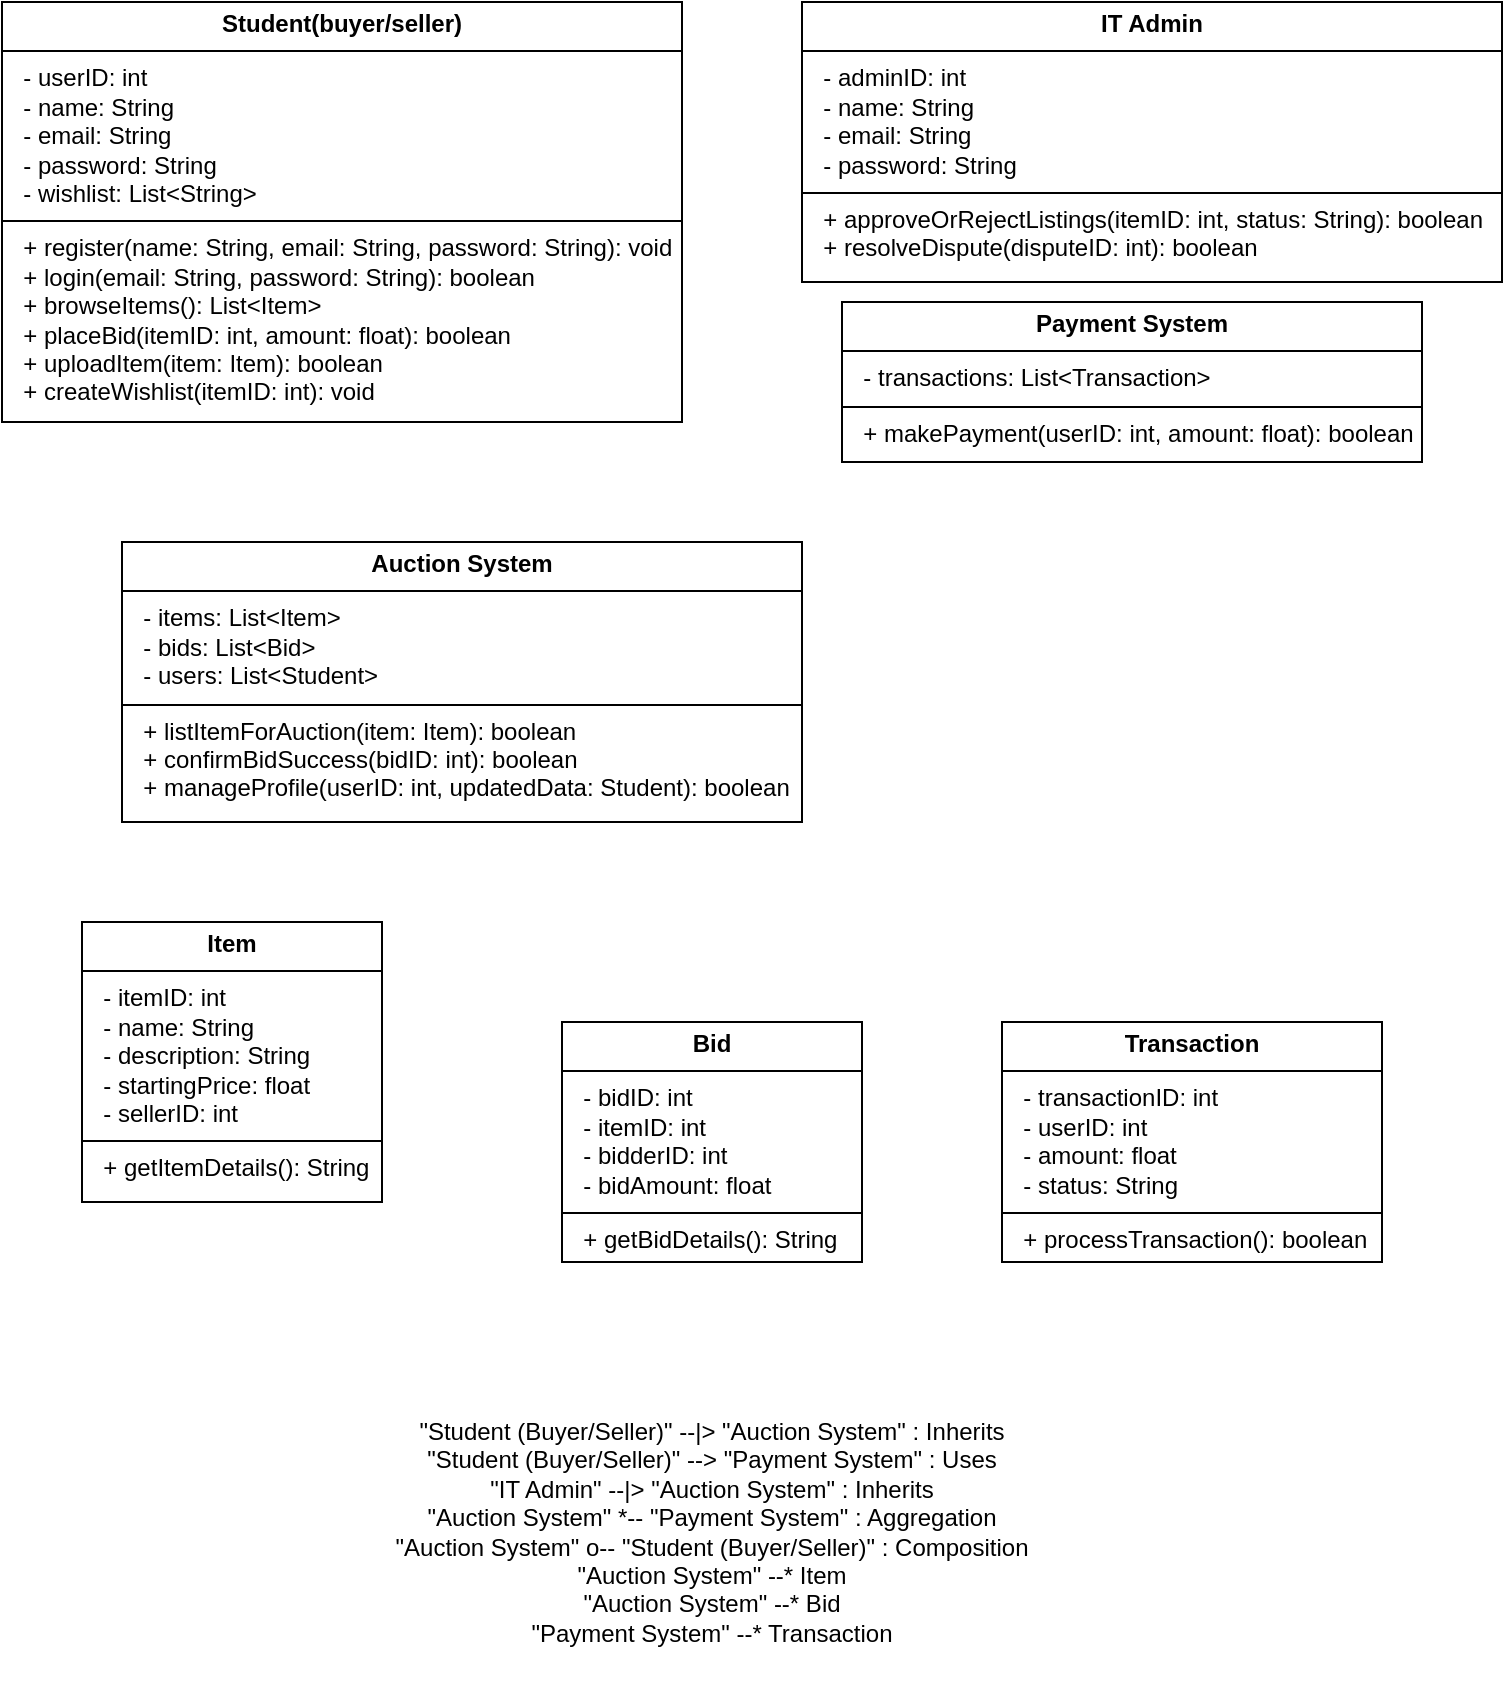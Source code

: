 <mxfile version="26.0.16">
  <diagram name="Page-1" id="dp5aGJT-X_oVaq4y-SJv">
    <mxGraphModel dx="1041" dy="522" grid="1" gridSize="10" guides="1" tooltips="1" connect="1" arrows="1" fold="1" page="1" pageScale="1" pageWidth="850" pageHeight="1100" math="0" shadow="0">
      <root>
        <mxCell id="0" />
        <mxCell id="1" parent="0" />
        <mxCell id="SjqT63kQeKqbGNYtf6_B-1" value="&lt;p style=&quot;margin:0px;margin-top:4px;text-align:center;&quot;&gt;&lt;b&gt;Student(buyer/seller)&lt;/b&gt;&lt;/p&gt;&lt;hr size=&quot;1&quot; style=&quot;border-style:solid;&quot;&gt;&lt;p style=&quot;margin:0px;margin-left:4px;&quot;&gt;&amp;nbsp; - userID: int&lt;/p&gt;&lt;p style=&quot;margin:0px;margin-left:4px;&quot;&gt;&amp;nbsp; - name: String&lt;/p&gt;&lt;p style=&quot;margin:0px;margin-left:4px;&quot;&gt;&amp;nbsp; - email: String&lt;/p&gt;&lt;p style=&quot;margin:0px;margin-left:4px;&quot;&gt;&amp;nbsp; - password: String&lt;/p&gt;&lt;p style=&quot;margin:0px;margin-left:4px;&quot;&gt;&amp;nbsp; - wishlist: List&amp;lt;String&amp;gt;&lt;/p&gt;&lt;hr size=&quot;1&quot; style=&quot;border-style:solid;&quot;&gt;&lt;p style=&quot;margin:0px;margin-left:4px;&quot;&gt;&amp;nbsp; + register(name: String, email: String, password: String): void&lt;/p&gt;&lt;p style=&quot;margin:0px;margin-left:4px;&quot;&gt;&amp;nbsp; + login(email: String, password: String): boolean&lt;/p&gt;&lt;p style=&quot;margin:0px;margin-left:4px;&quot;&gt;&amp;nbsp; + browseItems(): List&amp;lt;Item&amp;gt;&lt;/p&gt;&lt;p style=&quot;margin:0px;margin-left:4px;&quot;&gt;&amp;nbsp; + placeBid(itemID: int, amount: float): boolean&lt;/p&gt;&lt;p style=&quot;margin:0px;margin-left:4px;&quot;&gt;&amp;nbsp; + uploadItem(item: Item): boolean&lt;/p&gt;&lt;p style=&quot;margin:0px;margin-left:4px;&quot;&gt;&amp;nbsp; + createWishlist(itemID: int): void&lt;/p&gt;" style="verticalAlign=top;align=left;overflow=fill;html=1;whiteSpace=wrap;" vertex="1" parent="1">
          <mxGeometry x="40" y="50" width="340" height="210" as="geometry" />
        </mxCell>
        <mxCell id="SjqT63kQeKqbGNYtf6_B-3" value="&lt;p style=&quot;margin:0px;margin-top:4px;text-align:center;&quot;&gt;&lt;b&gt;IT Admin&lt;/b&gt;&lt;/p&gt;&lt;hr size=&quot;1&quot; style=&quot;border-style:solid;&quot;&gt;&lt;p style=&quot;margin:0px;margin-left:4px;&quot;&gt;&amp;nbsp; - adminID: int&lt;/p&gt;&lt;p style=&quot;margin:0px;margin-left:4px;&quot;&gt;&amp;nbsp; - name: String&lt;/p&gt;&lt;p style=&quot;margin:0px;margin-left:4px;&quot;&gt;&amp;nbsp; - email: String&lt;/p&gt;&lt;p style=&quot;margin:0px;margin-left:4px;&quot;&gt;&amp;nbsp; - password: String&lt;/p&gt;&lt;hr size=&quot;1&quot; style=&quot;border-style:solid;&quot;&gt;&lt;p style=&quot;margin:0px;margin-left:4px;&quot;&gt;&amp;nbsp; + approveOrRejectListings(itemID: int, status: String): boolean&lt;/p&gt;&lt;p style=&quot;margin:0px;margin-left:4px;&quot;&gt;&amp;nbsp; + resolveDispute(disputeID: int): boolean&lt;/p&gt;" style="verticalAlign=top;align=left;overflow=fill;html=1;whiteSpace=wrap;" vertex="1" parent="1">
          <mxGeometry x="440" y="50" width="350" height="140" as="geometry" />
        </mxCell>
        <mxCell id="SjqT63kQeKqbGNYtf6_B-4" value="&lt;p style=&quot;margin:0px;margin-top:4px;text-align:center;&quot;&gt;&lt;b&gt;Auction System&lt;/b&gt;&lt;/p&gt;&lt;hr size=&quot;1&quot; style=&quot;border-style:solid;&quot;&gt;&lt;p style=&quot;margin:0px;margin-left:4px;&quot;&gt;&amp;nbsp; - items: List&amp;lt;Item&amp;gt;&lt;/p&gt;&lt;p style=&quot;margin:0px;margin-left:4px;&quot;&gt;&amp;nbsp; - bids: List&amp;lt;Bid&amp;gt;&lt;/p&gt;&lt;p style=&quot;margin:0px;margin-left:4px;&quot;&gt;&amp;nbsp; - users: List&amp;lt;Student&amp;gt;&lt;/p&gt;&lt;hr size=&quot;1&quot; style=&quot;border-style:solid;&quot;&gt;&lt;p style=&quot;margin:0px;margin-left:4px;&quot;&gt;&amp;nbsp; + listItemForAuction(item: Item): boolean&lt;/p&gt;&lt;p style=&quot;margin:0px;margin-left:4px;&quot;&gt;&amp;nbsp; + confirmBidSuccess(bidID: int): boolean&lt;/p&gt;&lt;p style=&quot;margin:0px;margin-left:4px;&quot;&gt;&amp;nbsp; + manageProfile(userID: int, updatedData: Student): boolean&lt;/p&gt;" style="verticalAlign=top;align=left;overflow=fill;html=1;whiteSpace=wrap;" vertex="1" parent="1">
          <mxGeometry x="100" y="320" width="340" height="140" as="geometry" />
        </mxCell>
        <mxCell id="SjqT63kQeKqbGNYtf6_B-5" value="&lt;p style=&quot;margin:0px;margin-top:4px;text-align:center;&quot;&gt;&lt;b&gt;Payment System&lt;/b&gt;&lt;/p&gt;&lt;hr size=&quot;1&quot; style=&quot;border-style:solid;&quot;&gt;&lt;p style=&quot;margin:0px;margin-left:4px;&quot;&gt;&amp;nbsp; - transactions: List&amp;lt;Transaction&amp;gt;&lt;/p&gt;&lt;hr size=&quot;1&quot; style=&quot;border-style:solid;&quot;&gt;&lt;p style=&quot;margin:0px;margin-left:4px;&quot;&gt;&amp;nbsp; + makePayment(userID: int, amount: float): boolean&lt;/p&gt;" style="verticalAlign=top;align=left;overflow=fill;html=1;whiteSpace=wrap;" vertex="1" parent="1">
          <mxGeometry x="460" y="200" width="290" height="80" as="geometry" />
        </mxCell>
        <mxCell id="SjqT63kQeKqbGNYtf6_B-6" value="&lt;p style=&quot;margin:0px;margin-top:4px;text-align:center;&quot;&gt;&lt;b&gt;Item&lt;/b&gt;&lt;/p&gt;&lt;hr size=&quot;1&quot; style=&quot;border-style:solid;&quot;&gt;&lt;p style=&quot;margin:0px;margin-left:4px;&quot;&gt;&amp;nbsp; - itemID: int&lt;/p&gt;&lt;p style=&quot;margin:0px;margin-left:4px;&quot;&gt;&amp;nbsp; - name: String&lt;/p&gt;&lt;p style=&quot;margin:0px;margin-left:4px;&quot;&gt;&amp;nbsp; - description: String&lt;/p&gt;&lt;p style=&quot;margin:0px;margin-left:4px;&quot;&gt;&amp;nbsp; - startingPrice: float&lt;/p&gt;&lt;p style=&quot;margin:0px;margin-left:4px;&quot;&gt;&amp;nbsp; - sellerID: int&lt;/p&gt;&lt;hr size=&quot;1&quot; style=&quot;border-style:solid;&quot;&gt;&lt;p style=&quot;margin:0px;margin-left:4px;&quot;&gt;&amp;nbsp; + getItemDetails(): String&lt;/p&gt;" style="verticalAlign=top;align=left;overflow=fill;html=1;whiteSpace=wrap;" vertex="1" parent="1">
          <mxGeometry x="80" y="510" width="150" height="140" as="geometry" />
        </mxCell>
        <mxCell id="SjqT63kQeKqbGNYtf6_B-8" value="&lt;p style=&quot;margin:0px;margin-top:4px;text-align:center;&quot;&gt;&lt;b&gt;Bid&lt;/b&gt;&lt;/p&gt;&lt;hr size=&quot;1&quot; style=&quot;border-style:solid;&quot;&gt;&lt;p style=&quot;margin:0px;margin-left:4px;&quot;&gt;&amp;nbsp; - bidID: int&lt;/p&gt;&lt;p style=&quot;margin:0px;margin-left:4px;&quot;&gt;&amp;nbsp; - itemID: int&lt;/p&gt;&lt;p style=&quot;margin:0px;margin-left:4px;&quot;&gt;&amp;nbsp; - bidderID: int&lt;/p&gt;&lt;p style=&quot;margin:0px;margin-left:4px;&quot;&gt;&amp;nbsp; - bidAmount: float&lt;/p&gt;&lt;hr size=&quot;1&quot; style=&quot;border-style:solid;&quot;&gt;&lt;p style=&quot;margin:0px;margin-left:4px;&quot;&gt;&amp;nbsp; + getBidDetails(): String&lt;/p&gt;" style="verticalAlign=top;align=left;overflow=fill;html=1;whiteSpace=wrap;" vertex="1" parent="1">
          <mxGeometry x="320" y="560" width="150" height="120" as="geometry" />
        </mxCell>
        <mxCell id="SjqT63kQeKqbGNYtf6_B-9" value="&lt;p style=&quot;margin:0px;margin-top:4px;text-align:center;&quot;&gt;&lt;b&gt;Transaction&lt;/b&gt;&lt;/p&gt;&lt;hr size=&quot;1&quot; style=&quot;border-style:solid;&quot;&gt;&lt;p style=&quot;margin:0px;margin-left:4px;&quot;&gt;&amp;nbsp; - transactionID: int&lt;/p&gt;&lt;p style=&quot;margin:0px;margin-left:4px;&quot;&gt;&amp;nbsp; - userID: int&lt;/p&gt;&lt;p style=&quot;margin:0px;margin-left:4px;&quot;&gt;&amp;nbsp; - amount: float&lt;/p&gt;&lt;p style=&quot;margin:0px;margin-left:4px;&quot;&gt;&amp;nbsp; - status: String&lt;/p&gt;&lt;hr size=&quot;1&quot; style=&quot;border-style:solid;&quot;&gt;&lt;p style=&quot;margin:0px;margin-left:4px;&quot;&gt;&amp;nbsp; + processTransaction(): boolean&lt;/p&gt;" style="verticalAlign=top;align=left;overflow=fill;html=1;whiteSpace=wrap;" vertex="1" parent="1">
          <mxGeometry x="540" y="560" width="190" height="120" as="geometry" />
        </mxCell>
        <mxCell id="SjqT63kQeKqbGNYtf6_B-12" value="&lt;div&gt;&quot;Student (Buyer/Seller)&quot; --|&amp;gt; &quot;Auction System&quot; : Inherits&lt;/div&gt;&lt;div&gt;&quot;Student (Buyer/Seller)&quot; --&amp;gt; &quot;Payment System&quot; : Uses&lt;/div&gt;&lt;div&gt;&quot;IT Admin&quot; --|&amp;gt; &quot;Auction System&quot; : Inherits&lt;/div&gt;&lt;div&gt;&quot;Auction System&quot; *-- &quot;Payment System&quot; : Aggregation&lt;/div&gt;&lt;div&gt;&quot;Auction System&quot; o-- &quot;Student (Buyer/Seller)&quot; : Composition&lt;/div&gt;&lt;div&gt;&quot;Auction System&quot; --* Item&lt;/div&gt;&lt;div&gt;&quot;Auction System&quot; --* Bid&lt;/div&gt;&lt;div&gt;&quot;Payment System&quot; --* Transaction&lt;/div&gt;" style="text;html=1;align=center;verticalAlign=middle;whiteSpace=wrap;rounded=0;" vertex="1" parent="1">
          <mxGeometry x="220" y="740" width="350" height="150" as="geometry" />
        </mxCell>
      </root>
    </mxGraphModel>
  </diagram>
</mxfile>
